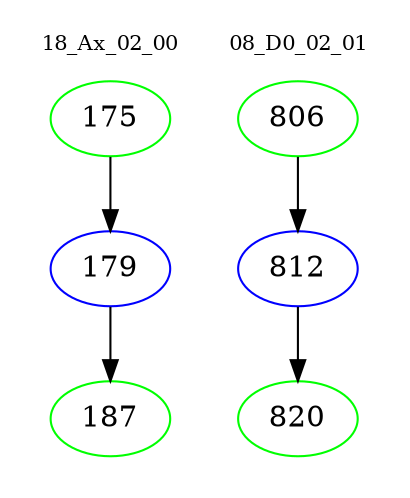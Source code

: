digraph{
subgraph cluster_0 {
color = white
label = "18_Ax_02_00";
fontsize=10;
T0_175 [label="175", color="green"]
T0_175 -> T0_179 [color="black"]
T0_179 [label="179", color="blue"]
T0_179 -> T0_187 [color="black"]
T0_187 [label="187", color="green"]
}
subgraph cluster_1 {
color = white
label = "08_D0_02_01";
fontsize=10;
T1_806 [label="806", color="green"]
T1_806 -> T1_812 [color="black"]
T1_812 [label="812", color="blue"]
T1_812 -> T1_820 [color="black"]
T1_820 [label="820", color="green"]
}
}
